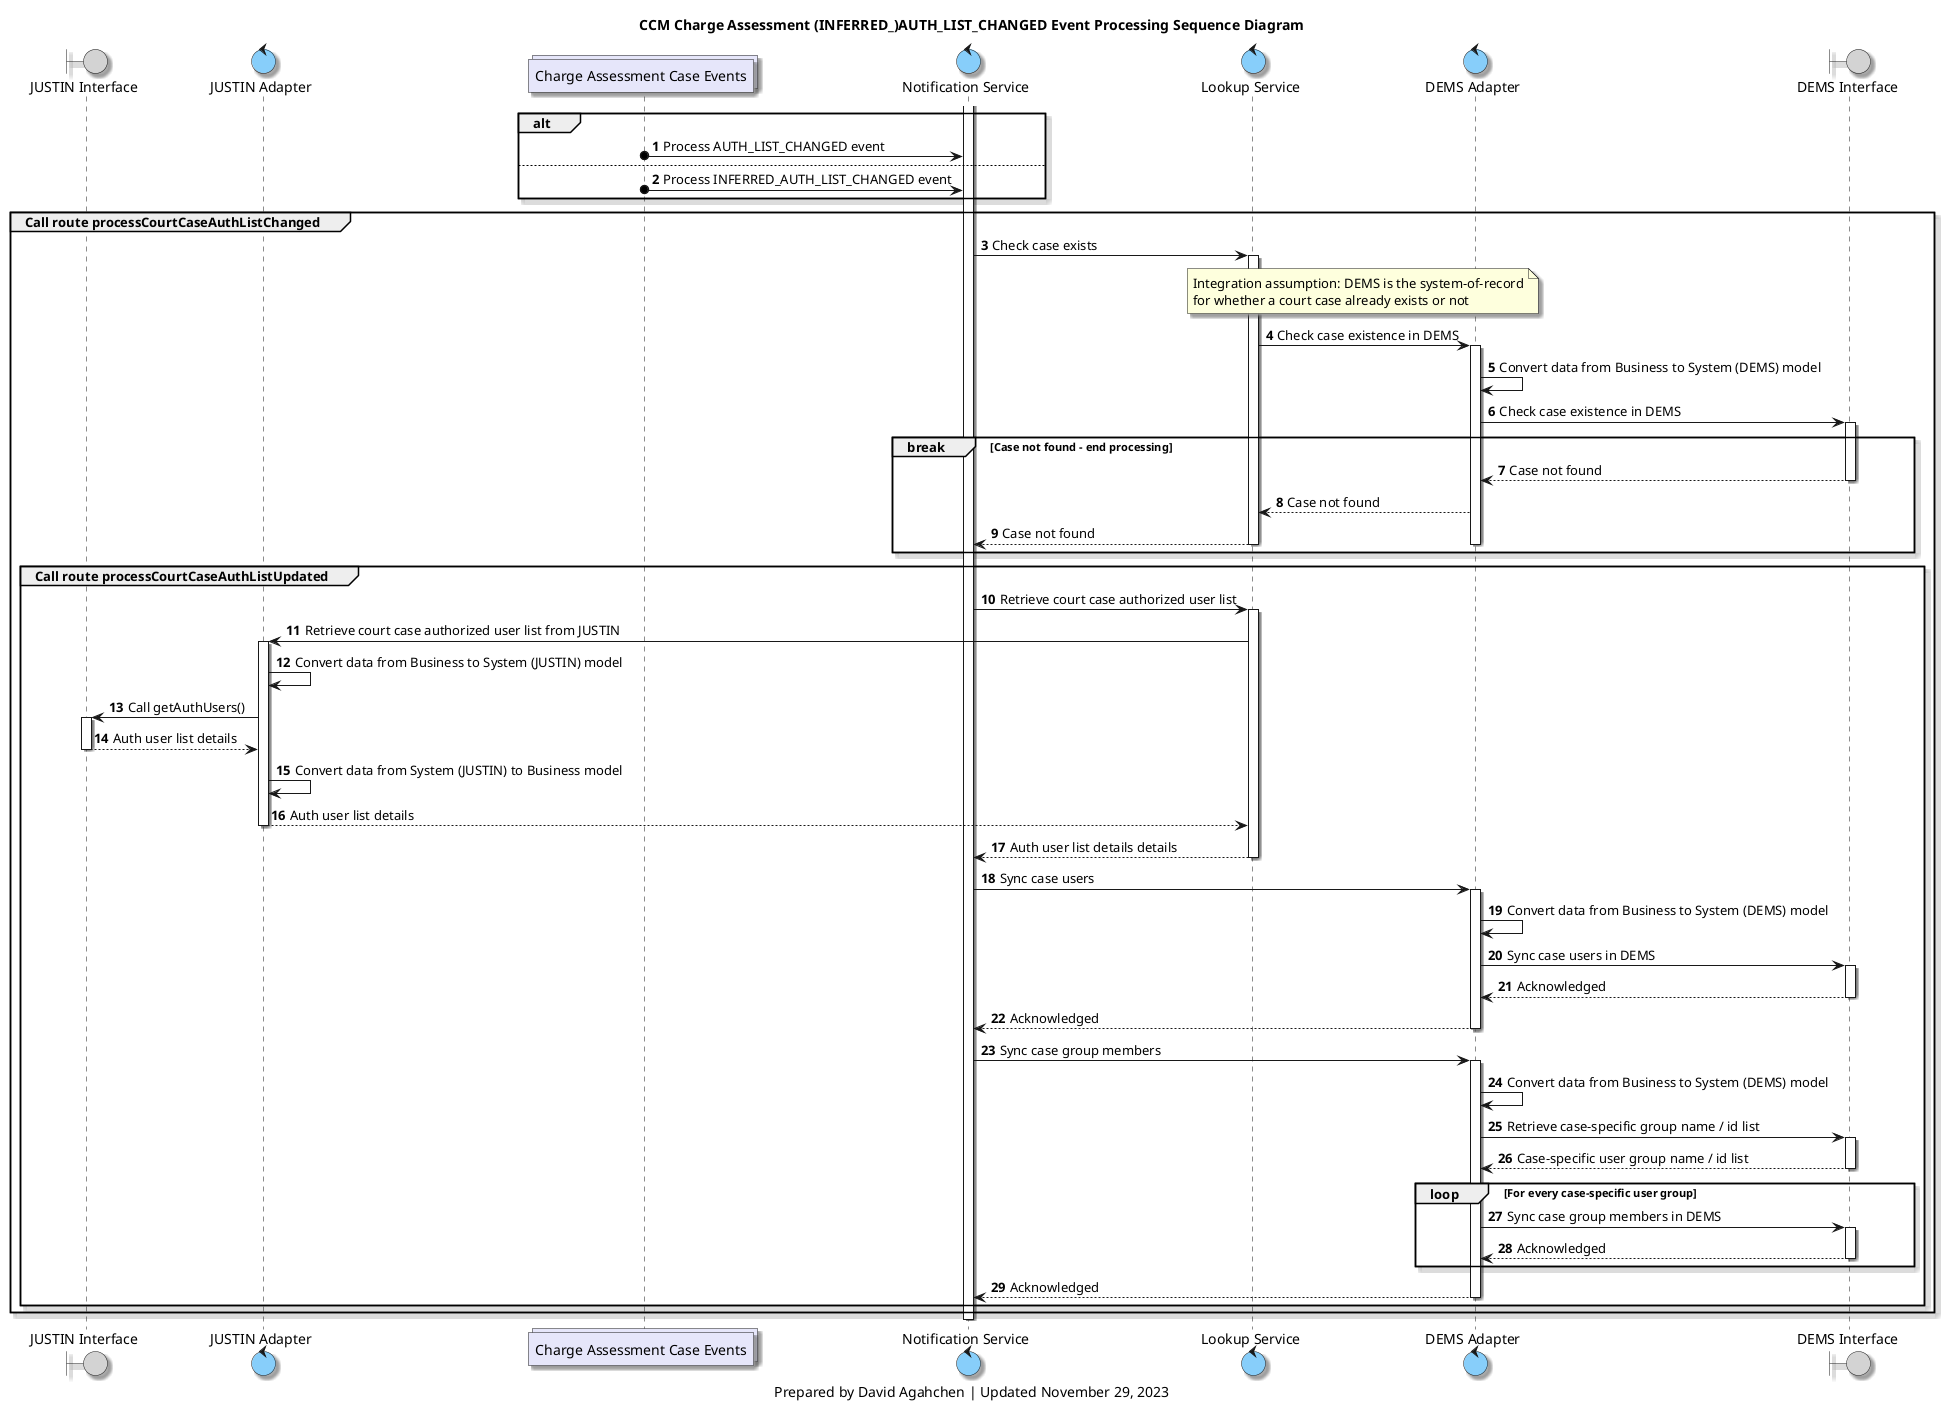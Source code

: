 @startuml
'hide footbox

skinparam Shadowing true
skinparam CollectionsBackgroundColor Lavender
skinparam ControlBackgroundColor LightSkyBlue
skinparam BoundaryBackgroundColor LightGrey

/' 
Available colours
https://plantuml-documentation.readthedocs.io/en/latest/formatting/color-names.html
'/

boundary j_interface as "JUSTIN Interface"
control j_adapter as "JUSTIN Adapter"
collections charge_assessment_cases_topic as "Charge Assessment Case Events"
control notification_service as "Notification Service"
control lookup_service as "Lookup Service"
control d_adapter as "DEMS Adapter"
boundary d_interface as "DEMS Interface"

title
CCM Charge Assessment (INFERRED_)AUTH_LIST_CHANGED Event Processing Sequence Diagram
end title

autonumber

alt 
    charge_assessment_cases_topic o-> notification_service : Process AUTH_LIST_CHANGED event
else 
    charge_assessment_cases_topic o-> notification_service : Process INFERRED_AUTH_LIST_CHANGED event
end
activate notification_service

group Call route processCourtCaseAuthListChanged

    notification_service -> lookup_service: Check case exists
    activate lookup_service
    note over lookup_service, d_adapter
    Integration assumption: DEMS is the system-of-record
    for whether a court case already exists or not
    end note
    lookup_service -> d_adapter: Check case existence in DEMS
    activate d_adapter
    d_adapter -> d_adapter: Convert data from Business to System (DEMS) model
    d_adapter -> d_interface: Check case existence in DEMS
    activate d_interface

    break Case not found - end processing
    d_interface --> d_adapter: Case not found
    deactivate d_interface
    d_adapter --> lookup_service: Case not found
    lookup_service --> notification_service: Case not found
    deactivate lookup_service
    deactivate d_adapter
    end break

    group Call route processCourtCaseAuthListUpdated

        notification_service -> lookup_service: Retrieve court case authorized user list
        activate lookup_service
        lookup_service -> j_adapter: Retrieve court case authorized user list from JUSTIN

        activate j_adapter
        j_adapter -> j_adapter: Convert data from Business to System (JUSTIN) model
        j_adapter -> j_interface: Call getAuthUsers()
        activate j_interface
        j_interface --> j_adapter: Auth user list details
        deactivate j_interface
        j_adapter -> j_adapter: Convert data from System (JUSTIN) to Business model
        j_adapter --> lookup_service: Auth user list details
        deactivate j_adapter

        lookup_service --> notification_service: Auth user list details details
        deactivate lookup_service

        notification_service -> d_adapter: Sync case users
        activate d_adapter
        d_adapter -> d_adapter: Convert data from Business to System (DEMS) model
        d_adapter -> d_interface: Sync case users in DEMS
        activate d_interface
        d_interface --> d_adapter: Acknowledged
        deactivate d_interface
        d_adapter --> notification_service: Acknowledged
        deactivate d_adapter

        notification_service -> d_adapter: Sync case group members
        activate d_adapter
        d_adapter -> d_adapter: Convert data from Business to System (DEMS) model
        d_adapter -> d_interface: Retrieve case-specific group name / id list
        activate d_interface
        d_interface --> d_adapter: Case-specific user group name / id list
        deactivate d_interface
        loop For every case-specific user group
            d_adapter -> d_interface: Sync case group members in DEMS
            activate d_interface
            d_interface --> d_adapter: Acknowledged
            deactivate d_interface
        end
        d_adapter --> notification_service: Acknowledged
        deactivate d_adapter
    end group
end group

deactivate notification_service

caption
Prepared by David Agahchen | Updated November 29, 2023
end caption
@enduml